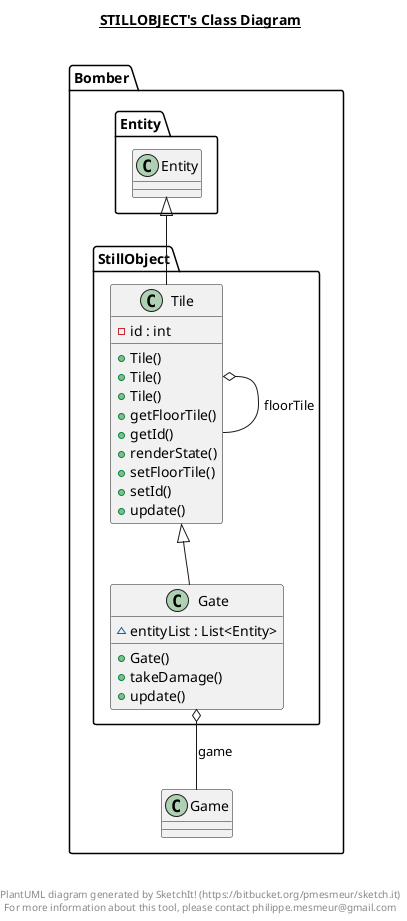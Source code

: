 @startuml

title __STILLOBJECT's Class Diagram__\n

  namespace Bomber {
    namespace StillObject {
      class Bomber.StillObject.Gate {
          ~ entityList : List<Entity>
          + Gate()
          + takeDamage()
          + update()
      }
    }
  }
  

  namespace Bomber {
    namespace StillObject {
      class Bomber.StillObject.Tile {
          - id : int
          + Tile()
          + Tile()
          + Tile()
          + getFloorTile()
          + getId()
          + renderState()
          + setFloorTile()
          + setId()
          + update()
      }
    }
  }
  

  Bomber.StillObject.Gate -up-|> Bomber.StillObject.Tile
  Bomber.StillObject.Gate o-- Bomber.Game : game
  Bomber.StillObject.Tile -up-|> Bomber.Entity.Entity
  Bomber.StillObject.Tile o-- Bomber.StillObject.Tile : floorTile


right footer


PlantUML diagram generated by SketchIt! (https://bitbucket.org/pmesmeur/sketch.it)
For more information about this tool, please contact philippe.mesmeur@gmail.com
endfooter

@enduml
